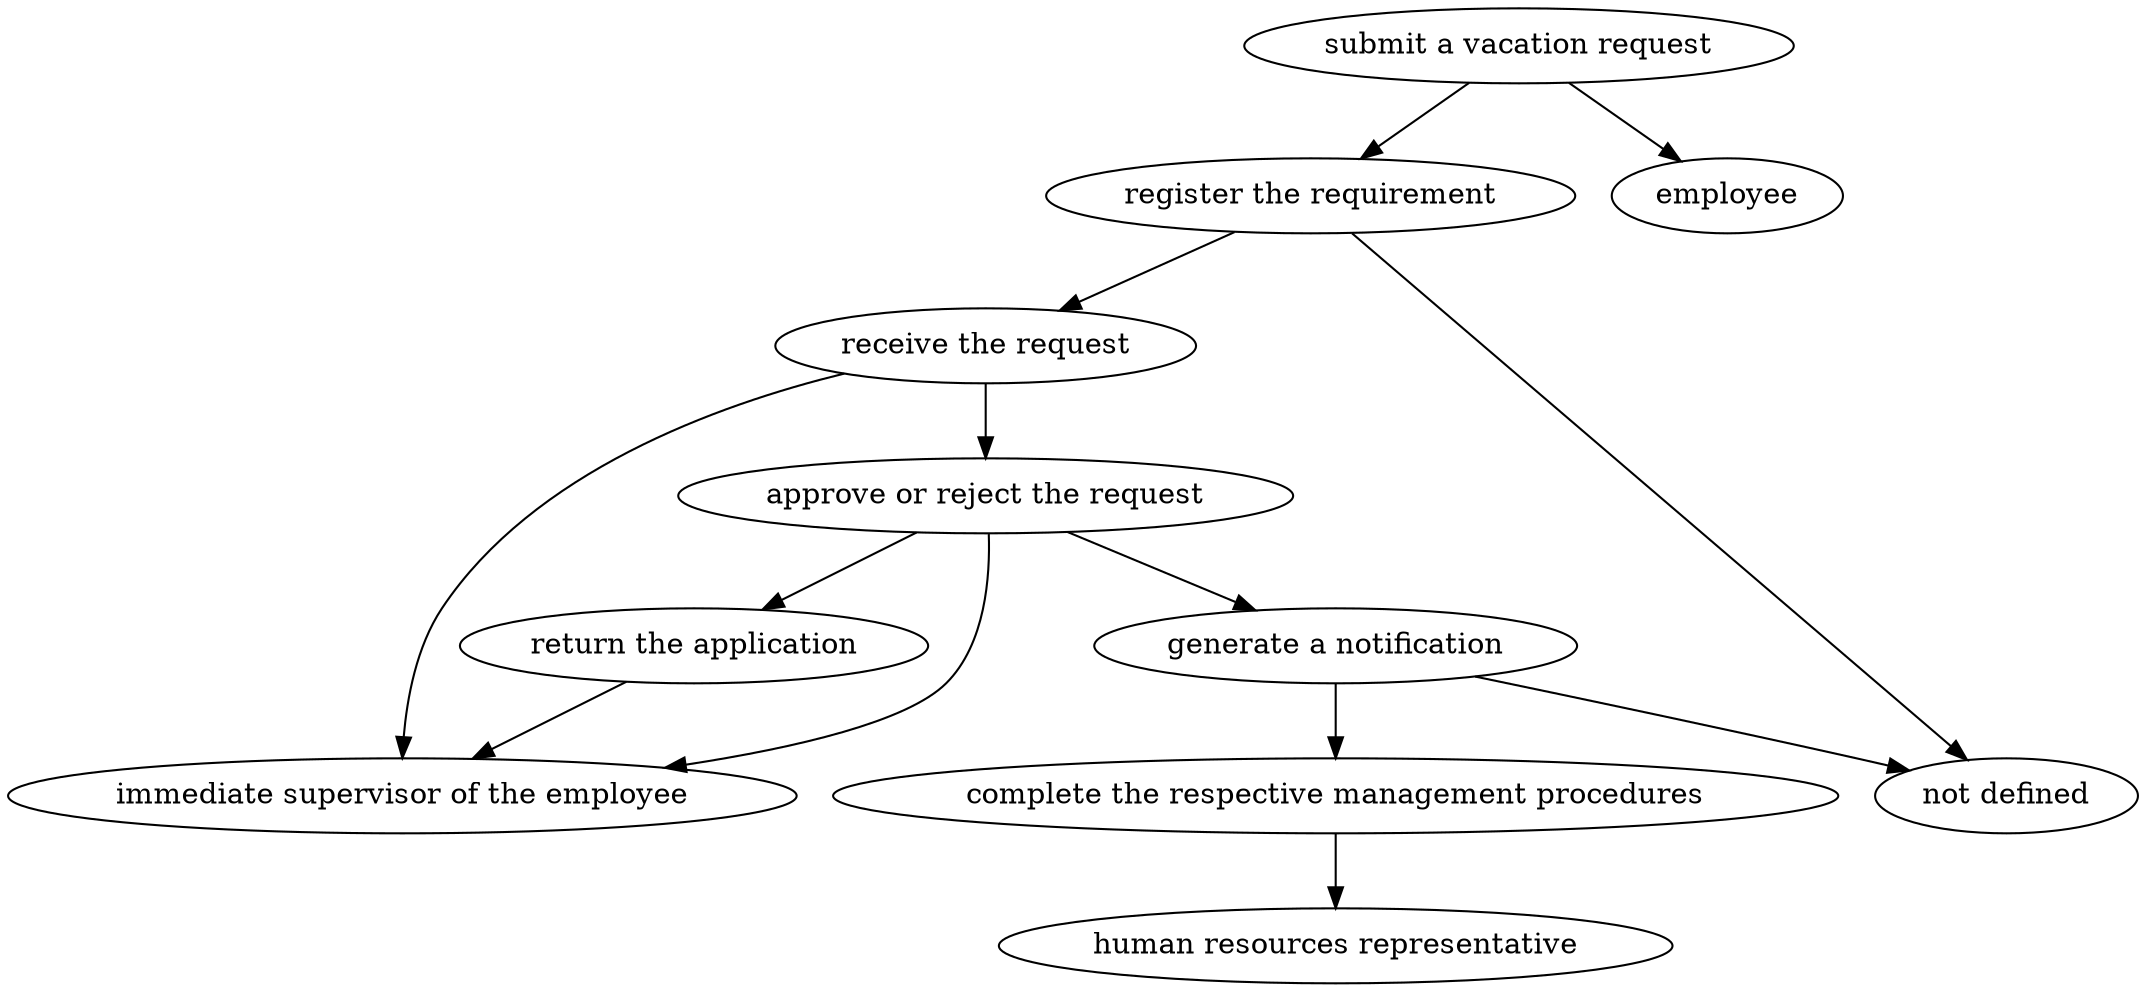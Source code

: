 strict digraph "doc-5.2" {
	graph [name="doc-5.2"];
	"submit a vacation request"	[attrs="{'type': 'Activity', 'label': 'submit a vacation request'}"];
	"register the requirement"	[attrs="{'type': 'Activity', 'label': 'register the requirement'}"];
	"submit a vacation request" -> "register the requirement"	[attrs="{'type': 'flow', 'label': 'flow'}"];
	employee	[attrs="{'type': 'Actor', 'label': 'employee'}"];
	"submit a vacation request" -> employee	[attrs="{'type': 'actor performer', 'label': 'actor performer'}"];
	"receive the request"	[attrs="{'type': 'Activity', 'label': 'receive the request'}"];
	"register the requirement" -> "receive the request"	[attrs="{'type': 'flow', 'label': 'flow'}"];
	"not defined"	[attrs="{'type': 'Actor', 'label': 'not defined'}"];
	"register the requirement" -> "not defined"	[attrs="{'type': 'actor performer', 'label': 'actor performer'}"];
	"approve or reject the request"	[attrs="{'type': 'Activity', 'label': 'approve or reject the request'}"];
	"receive the request" -> "approve or reject the request"	[attrs="{'type': 'flow', 'label': 'flow'}"];
	"immediate supervisor of the employee"	[attrs="{'type': 'Actor', 'label': 'immediate supervisor of the employee'}"];
	"receive the request" -> "immediate supervisor of the employee"	[attrs="{'type': 'actor performer', 'label': 'actor performer'}"];
	"return the application"	[attrs="{'type': 'Activity', 'label': 'return the application'}"];
	"approve or reject the request" -> "return the application"	[attrs="{'type': 'flow', 'label': 'flow'}"];
	"generate a notification"	[attrs="{'type': 'Activity', 'label': 'generate a notification'}"];
	"approve or reject the request" -> "generate a notification"	[attrs="{'type': 'flow', 'label': 'flow'}"];
	"approve or reject the request" -> "immediate supervisor of the employee"	[attrs="{'type': 'actor performer', 'label': 'actor performer'}"];
	"return the application" -> "immediate supervisor of the employee"	[attrs="{'type': 'actor performer', 'label': 'actor performer'}"];
	"complete the respective management procedures"	[attrs="{'type': 'Activity', 'label': 'complete the respective management procedures'}"];
	"generate a notification" -> "complete the respective management procedures"	[attrs="{'type': 'flow', 'label': 'flow'}"];
	"generate a notification" -> "not defined"	[attrs="{'type': 'actor performer', 'label': 'actor performer'}"];
	"human resources representative"	[attrs="{'type': 'Actor', 'label': 'human resources representative'}"];
	"complete the respective management procedures" -> "human resources representative"	[attrs="{'type': 'actor performer', 'label': 'actor performer'}"];
}

